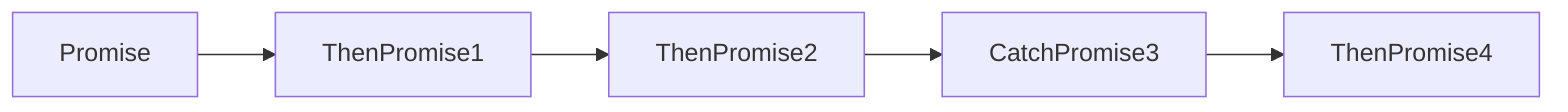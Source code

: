 graph LR;
  Promise-->ThenPromise1;
  ThenPromise1-->ThenPromise2;
  ThenPromise2-->CatchPromise3;
  CatchPromise3-->ThenPromise4;
